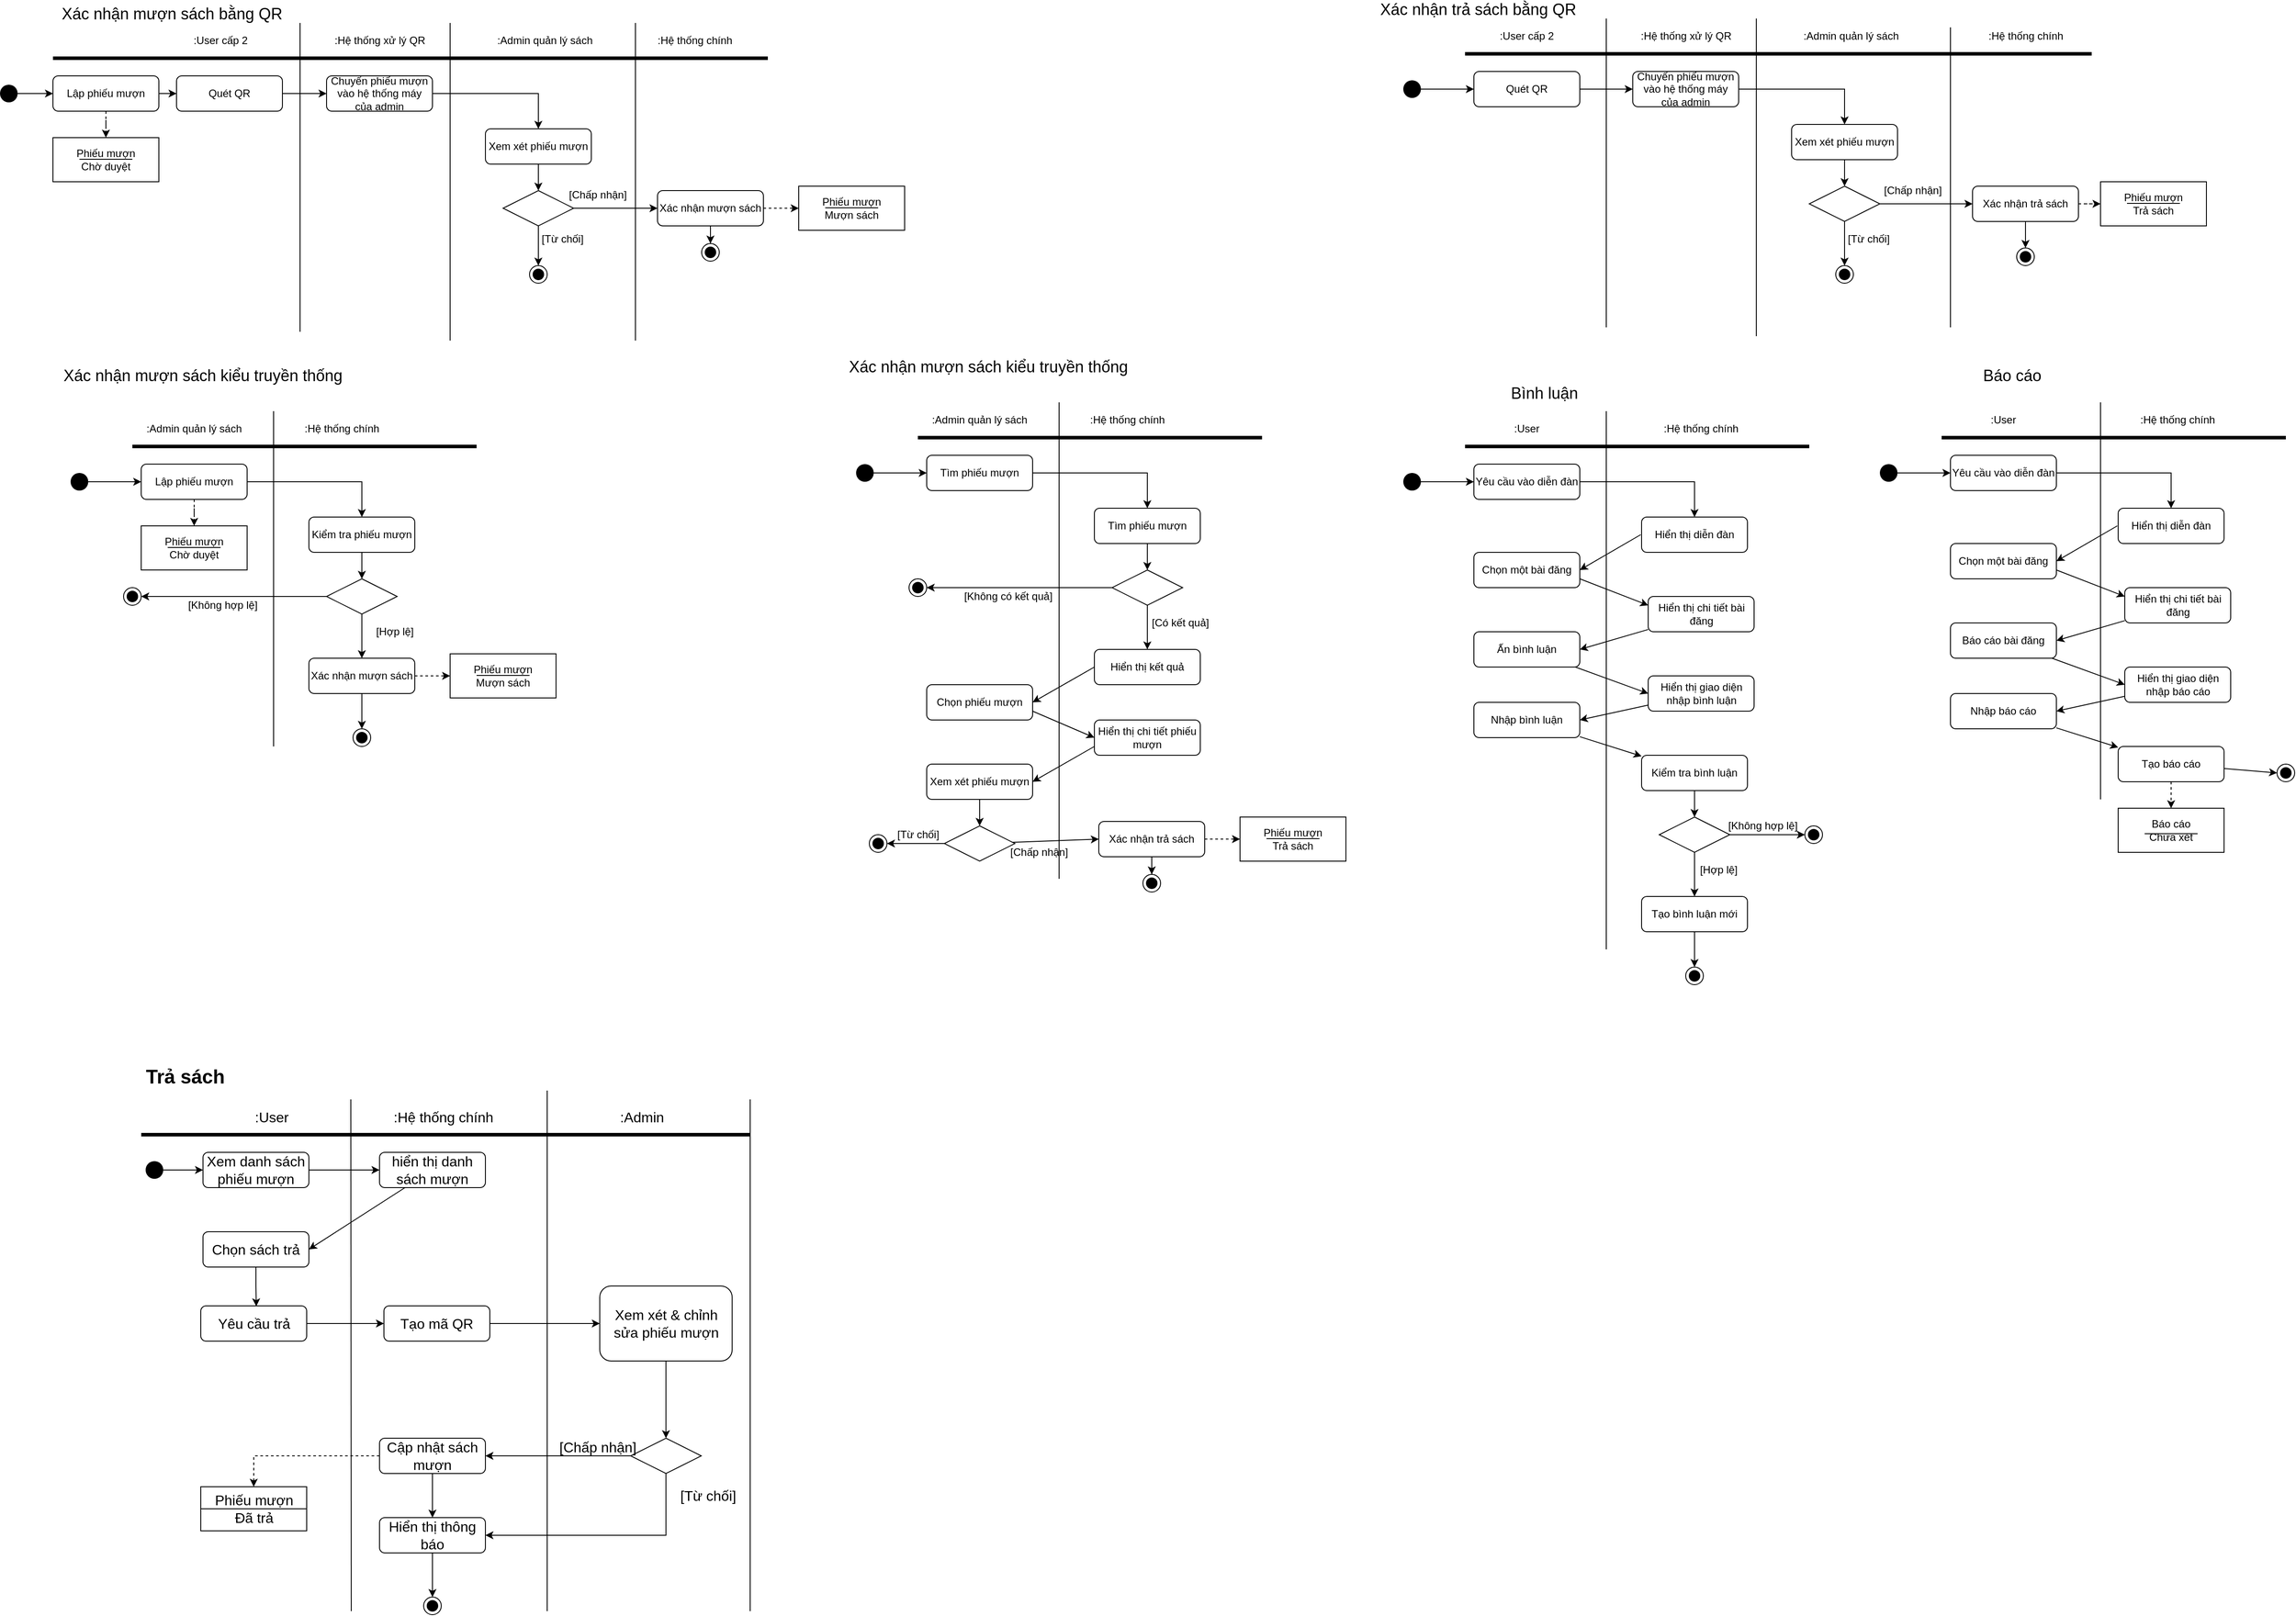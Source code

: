 <mxfile version="13.9.9" type="device"><diagram id="47_tGC387RQGBqi0ZMwB" name="Page-1"><mxGraphModel dx="1117" dy="699" grid="1" gridSize="10" guides="1" tooltips="1" connect="1" arrows="1" fold="1" page="1" pageScale="1" pageWidth="850" pageHeight="1100" math="0" shadow="0"><root><mxCell id="0"/><mxCell id="1" parent="0"/><mxCell id="SVRZQZLQDlXcbpQGpQH5-9" style="edgeStyle=orthogonalEdgeStyle;rounded=0;orthogonalLoop=1;jettySize=auto;html=1;strokeWidth=1;" parent="1" source="SVRZQZLQDlXcbpQGpQH5-132" target="SVRZQZLQDlXcbpQGpQH5-8" edge="1"><mxGeometry relative="1" as="geometry"/></mxCell><mxCell id="SVRZQZLQDlXcbpQGpQH5-32" style="edgeStyle=orthogonalEdgeStyle;rounded=0;orthogonalLoop=1;jettySize=auto;html=1;entryX=0.5;entryY=0;entryDx=0;entryDy=0;strokeWidth=1;dashed=1;" parent="1" source="SVRZQZLQDlXcbpQGpQH5-1" target="SVRZQZLQDlXcbpQGpQH5-30" edge="1"><mxGeometry relative="1" as="geometry"/></mxCell><mxCell id="SVRZQZLQDlXcbpQGpQH5-1" value="Lập phiếu mượn" style="rounded=1;whiteSpace=wrap;html=1;" parent="1" vertex="1"><mxGeometry x="90" y="100" width="120" height="40" as="geometry"/></mxCell><mxCell id="SVRZQZLQDlXcbpQGpQH5-3" value="" style="endArrow=none;html=1;" parent="1" edge="1"><mxGeometry width="50" height="50" relative="1" as="geometry"><mxPoint x="370" y="390" as="sourcePoint"/><mxPoint x="370" y="40" as="targetPoint"/></mxGeometry></mxCell><mxCell id="SVRZQZLQDlXcbpQGpQH5-4" value="" style="endArrow=none;html=1;strokeWidth=4;" parent="1" edge="1"><mxGeometry width="50" height="50" relative="1" as="geometry"><mxPoint x="90" y="80" as="sourcePoint"/><mxPoint x="900" y="80" as="targetPoint"/></mxGeometry></mxCell><mxCell id="SVRZQZLQDlXcbpQGpQH5-5" value=":User cấp 2" style="text;html=1;strokeColor=none;fillColor=none;align=center;verticalAlign=middle;whiteSpace=wrap;rounded=0;" parent="1" vertex="1"><mxGeometry x="240" y="50" width="80" height="20" as="geometry"/></mxCell><mxCell id="SVRZQZLQDlXcbpQGpQH5-7" style="edgeStyle=orthogonalEdgeStyle;rounded=0;orthogonalLoop=1;jettySize=auto;html=1;strokeWidth=1;" parent="1" source="SVRZQZLQDlXcbpQGpQH5-6" edge="1"><mxGeometry relative="1" as="geometry"><mxPoint x="90" y="120" as="targetPoint"/></mxGeometry></mxCell><mxCell id="SVRZQZLQDlXcbpQGpQH5-6" value="" style="ellipse;fillColor=#000000;strokeColor=none;" parent="1" vertex="1"><mxGeometry x="30" y="110" width="20" height="20" as="geometry"/></mxCell><mxCell id="SVRZQZLQDlXcbpQGpQH5-15" style="edgeStyle=orthogonalEdgeStyle;rounded=0;orthogonalLoop=1;jettySize=auto;html=1;entryX=0.5;entryY=0;entryDx=0;entryDy=0;strokeWidth=1;" parent="1" source="SVRZQZLQDlXcbpQGpQH5-8" target="SVRZQZLQDlXcbpQGpQH5-12" edge="1"><mxGeometry relative="1" as="geometry"/></mxCell><mxCell id="SVRZQZLQDlXcbpQGpQH5-8" value="Chuyển phiếu mượn vào hệ thống máy của admin" style="rounded=1;whiteSpace=wrap;html=1;" parent="1" vertex="1"><mxGeometry x="400" y="100" width="120" height="40" as="geometry"/></mxCell><mxCell id="SVRZQZLQDlXcbpQGpQH5-10" value="" style="endArrow=none;html=1;strokeWidth=1;" parent="1" edge="1"><mxGeometry width="50" height="50" relative="1" as="geometry"><mxPoint x="540" y="400" as="sourcePoint"/><mxPoint x="540" y="40" as="targetPoint"/></mxGeometry></mxCell><mxCell id="SVRZQZLQDlXcbpQGpQH5-11" value=":Hệ thống xử lý QR" style="text;html=1;strokeColor=none;fillColor=none;align=center;verticalAlign=middle;whiteSpace=wrap;rounded=0;" parent="1" vertex="1"><mxGeometry x="392.5" y="50" width="135" height="20" as="geometry"/></mxCell><mxCell id="SVRZQZLQDlXcbpQGpQH5-18" style="edgeStyle=orthogonalEdgeStyle;rounded=0;orthogonalLoop=1;jettySize=auto;html=1;strokeWidth=1;" parent="1" source="SVRZQZLQDlXcbpQGpQH5-12" target="SVRZQZLQDlXcbpQGpQH5-16" edge="1"><mxGeometry relative="1" as="geometry"/></mxCell><mxCell id="SVRZQZLQDlXcbpQGpQH5-12" value="Xem xét phiếu mượn" style="rounded=1;whiteSpace=wrap;html=1;" parent="1" vertex="1"><mxGeometry x="580" y="160" width="120" height="40" as="geometry"/></mxCell><mxCell id="SVRZQZLQDlXcbpQGpQH5-13" value=":Admin quản lý sách" style="text;html=1;strokeColor=none;fillColor=none;align=center;verticalAlign=middle;whiteSpace=wrap;rounded=0;" parent="1" vertex="1"><mxGeometry x="580" y="50" width="135" height="20" as="geometry"/></mxCell><mxCell id="SVRZQZLQDlXcbpQGpQH5-14" style="edgeStyle=orthogonalEdgeStyle;rounded=0;orthogonalLoop=1;jettySize=auto;html=1;exitX=0.5;exitY=1;exitDx=0;exitDy=0;strokeWidth=1;" parent="1" source="SVRZQZLQDlXcbpQGpQH5-8" target="SVRZQZLQDlXcbpQGpQH5-8" edge="1"><mxGeometry relative="1" as="geometry"/></mxCell><mxCell id="SVRZQZLQDlXcbpQGpQH5-19" style="edgeStyle=orthogonalEdgeStyle;rounded=0;orthogonalLoop=1;jettySize=auto;html=1;strokeWidth=1;" parent="1" source="SVRZQZLQDlXcbpQGpQH5-16" target="SVRZQZLQDlXcbpQGpQH5-20" edge="1"><mxGeometry relative="1" as="geometry"><mxPoint x="320" y="250" as="targetPoint"/></mxGeometry></mxCell><mxCell id="SVRZQZLQDlXcbpQGpQH5-23" style="edgeStyle=orthogonalEdgeStyle;rounded=0;orthogonalLoop=1;jettySize=auto;html=1;strokeWidth=1;" parent="1" source="SVRZQZLQDlXcbpQGpQH5-16" target="SVRZQZLQDlXcbpQGpQH5-34" edge="1"><mxGeometry relative="1" as="geometry"><mxPoint x="640" y="320" as="targetPoint"/></mxGeometry></mxCell><mxCell id="SVRZQZLQDlXcbpQGpQH5-16" value="" style="rhombus;whiteSpace=wrap;html=1;" parent="1" vertex="1"><mxGeometry x="600" y="230" width="80" height="40" as="geometry"/></mxCell><mxCell id="SVRZQZLQDlXcbpQGpQH5-20" value="" style="ellipse;html=1;shape=endState;fillColor=#000000;strokeColor=#000000;" parent="1" vertex="1"><mxGeometry x="630" y="315" width="20" height="20" as="geometry"/></mxCell><mxCell id="SVRZQZLQDlXcbpQGpQH5-22" value="[Từ chối]" style="text;html=1;strokeColor=none;fillColor=none;align=center;verticalAlign=middle;whiteSpace=wrap;rounded=0;" parent="1" vertex="1"><mxGeometry x="600" y="275" width="135" height="20" as="geometry"/></mxCell><mxCell id="SVRZQZLQDlXcbpQGpQH5-24" value="[Chấp nhận]" style="text;html=1;strokeColor=none;fillColor=none;align=center;verticalAlign=middle;whiteSpace=wrap;rounded=0;" parent="1" vertex="1"><mxGeometry x="640" y="225" width="135" height="20" as="geometry"/></mxCell><mxCell id="SVRZQZLQDlXcbpQGpQH5-27" value="Phiếu mượn&lt;br&gt;Mượn sách" style="rounded=0;whiteSpace=wrap;html=1;" parent="1" vertex="1"><mxGeometry x="935" y="225" width="120" height="50" as="geometry"/></mxCell><mxCell id="SVRZQZLQDlXcbpQGpQH5-28" value="" style="endArrow=none;html=1;strokeWidth=1;" parent="1" edge="1"><mxGeometry width="50" height="50" relative="1" as="geometry"><mxPoint x="965" y="249.5" as="sourcePoint"/><mxPoint x="1025" y="249.5" as="targetPoint"/></mxGeometry></mxCell><mxCell id="SVRZQZLQDlXcbpQGpQH5-30" value="Phiếu mượn&lt;br&gt;Chờ duyệt" style="rounded=0;whiteSpace=wrap;html=1;" parent="1" vertex="1"><mxGeometry x="90" y="170" width="120" height="50" as="geometry"/></mxCell><mxCell id="SVRZQZLQDlXcbpQGpQH5-31" value="" style="endArrow=none;html=1;strokeWidth=1;" parent="1" edge="1"><mxGeometry width="50" height="50" relative="1" as="geometry"><mxPoint x="120" y="194.5" as="sourcePoint"/><mxPoint x="180" y="194.5" as="targetPoint"/></mxGeometry></mxCell><mxCell id="SVRZQZLQDlXcbpQGpQH5-35" style="edgeStyle=orthogonalEdgeStyle;rounded=0;orthogonalLoop=1;jettySize=auto;html=1;dashed=1;strokeWidth=1;" parent="1" source="SVRZQZLQDlXcbpQGpQH5-34" target="SVRZQZLQDlXcbpQGpQH5-27" edge="1"><mxGeometry relative="1" as="geometry"/></mxCell><mxCell id="SVRZQZLQDlXcbpQGpQH5-34" value="Xác nhận mượn sách" style="rounded=1;whiteSpace=wrap;html=1;" parent="1" vertex="1"><mxGeometry x="775" y="230" width="120" height="40" as="geometry"/></mxCell><mxCell id="SVRZQZLQDlXcbpQGpQH5-37" value="&lt;font style=&quot;font-size: 18px&quot;&gt;Xác nhận mượn sách bằng QR&lt;/font&gt;" style="text;html=1;strokeColor=none;fillColor=none;align=center;verticalAlign=middle;whiteSpace=wrap;rounded=0;" parent="1" vertex="1"><mxGeometry x="80" y="20" width="290" height="20" as="geometry"/></mxCell><mxCell id="SVRZQZLQDlXcbpQGpQH5-38" value="&lt;font style=&quot;font-size: 18px&quot;&gt;Xác nhận mượn sách kiểu truyền thống&lt;/font&gt;" style="text;html=1;strokeColor=none;fillColor=none;align=center;verticalAlign=middle;whiteSpace=wrap;rounded=0;" parent="1" vertex="1"><mxGeometry x="80" y="430" width="360" height="20" as="geometry"/></mxCell><mxCell id="SVRZQZLQDlXcbpQGpQH5-40" style="edgeStyle=orthogonalEdgeStyle;rounded=0;orthogonalLoop=1;jettySize=auto;html=1;entryX=0.5;entryY=0;entryDx=0;entryDy=0;strokeWidth=1;dashed=1;" parent="1" source="SVRZQZLQDlXcbpQGpQH5-41" target="SVRZQZLQDlXcbpQGpQH5-63" edge="1"><mxGeometry relative="1" as="geometry"/></mxCell><mxCell id="SVRZQZLQDlXcbpQGpQH5-41" value="Lập phiếu mượn" style="rounded=1;whiteSpace=wrap;html=1;" parent="1" vertex="1"><mxGeometry x="190" y="540" width="120" height="40" as="geometry"/></mxCell><mxCell id="SVRZQZLQDlXcbpQGpQH5-42" value="" style="endArrow=none;html=1;" parent="1" edge="1"><mxGeometry width="50" height="50" relative="1" as="geometry"><mxPoint x="340" y="860" as="sourcePoint"/><mxPoint x="340" y="480" as="targetPoint"/></mxGeometry></mxCell><mxCell id="SVRZQZLQDlXcbpQGpQH5-43" value="" style="endArrow=none;html=1;strokeWidth=4;" parent="1" edge="1"><mxGeometry width="50" height="50" relative="1" as="geometry"><mxPoint x="180" y="520" as="sourcePoint"/><mxPoint x="570" y="520" as="targetPoint"/></mxGeometry></mxCell><mxCell id="SVRZQZLQDlXcbpQGpQH5-44" value=":Admin quản lý sách" style="text;html=1;strokeColor=none;fillColor=none;align=center;verticalAlign=middle;whiteSpace=wrap;rounded=0;" parent="1" vertex="1"><mxGeometry x="190" y="490" width="120" height="20" as="geometry"/></mxCell><mxCell id="SVRZQZLQDlXcbpQGpQH5-45" style="edgeStyle=orthogonalEdgeStyle;rounded=0;orthogonalLoop=1;jettySize=auto;html=1;entryX=0;entryY=0.5;entryDx=0;entryDy=0;strokeWidth=1;" parent="1" source="SVRZQZLQDlXcbpQGpQH5-46" edge="1"><mxGeometry relative="1" as="geometry"><mxPoint x="190" y="560" as="targetPoint"/></mxGeometry></mxCell><mxCell id="SVRZQZLQDlXcbpQGpQH5-46" value="" style="ellipse;fillColor=#000000;strokeColor=none;" parent="1" vertex="1"><mxGeometry x="110" y="550" width="20" height="20" as="geometry"/></mxCell><mxCell id="SVRZQZLQDlXcbpQGpQH5-47" style="edgeStyle=orthogonalEdgeStyle;rounded=0;orthogonalLoop=1;jettySize=auto;html=1;entryX=0.5;entryY=0;entryDx=0;entryDy=0;strokeWidth=1;exitX=1;exitY=0.5;exitDx=0;exitDy=0;" parent="1" source="SVRZQZLQDlXcbpQGpQH5-41" target="SVRZQZLQDlXcbpQGpQH5-52" edge="1"><mxGeometry relative="1" as="geometry"><mxPoint x="490" y="560" as="sourcePoint"/></mxGeometry></mxCell><mxCell id="SVRZQZLQDlXcbpQGpQH5-50" value=":Hệ thống chính" style="text;html=1;strokeColor=none;fillColor=none;align=center;verticalAlign=middle;whiteSpace=wrap;rounded=0;" parent="1" vertex="1"><mxGeometry x="350" y="490" width="135" height="20" as="geometry"/></mxCell><mxCell id="SVRZQZLQDlXcbpQGpQH5-51" style="edgeStyle=orthogonalEdgeStyle;rounded=0;orthogonalLoop=1;jettySize=auto;html=1;strokeWidth=1;" parent="1" source="SVRZQZLQDlXcbpQGpQH5-52" target="SVRZQZLQDlXcbpQGpQH5-57" edge="1"><mxGeometry relative="1" as="geometry"/></mxCell><mxCell id="SVRZQZLQDlXcbpQGpQH5-52" value="Kiểm tra phiếu mượn" style="rounded=1;whiteSpace=wrap;html=1;" parent="1" vertex="1"><mxGeometry x="380" y="600" width="120" height="40" as="geometry"/></mxCell><mxCell id="SVRZQZLQDlXcbpQGpQH5-54" style="edgeStyle=orthogonalEdgeStyle;rounded=0;orthogonalLoop=1;jettySize=auto;html=1;exitX=0.5;exitY=1;exitDx=0;exitDy=0;strokeWidth=1;" parent="1" edge="1"><mxGeometry relative="1" as="geometry"><mxPoint x="430" y="580" as="sourcePoint"/><mxPoint x="430" y="580" as="targetPoint"/></mxGeometry></mxCell><mxCell id="SVRZQZLQDlXcbpQGpQH5-55" style="edgeStyle=orthogonalEdgeStyle;rounded=0;orthogonalLoop=1;jettySize=auto;html=1;strokeWidth=1;" parent="1" source="SVRZQZLQDlXcbpQGpQH5-57" target="SVRZQZLQDlXcbpQGpQH5-58" edge="1"><mxGeometry relative="1" as="geometry"><mxPoint x="290" y="690" as="targetPoint"/></mxGeometry></mxCell><mxCell id="SVRZQZLQDlXcbpQGpQH5-56" style="edgeStyle=orthogonalEdgeStyle;rounded=0;orthogonalLoop=1;jettySize=auto;html=1;strokeWidth=1;" parent="1" source="SVRZQZLQDlXcbpQGpQH5-57" edge="1"><mxGeometry relative="1" as="geometry"><mxPoint x="440" y="760" as="targetPoint"/></mxGeometry></mxCell><mxCell id="SVRZQZLQDlXcbpQGpQH5-57" value="" style="rhombus;whiteSpace=wrap;html=1;" parent="1" vertex="1"><mxGeometry x="400" y="670" width="80" height="40" as="geometry"/></mxCell><mxCell id="SVRZQZLQDlXcbpQGpQH5-58" value="" style="ellipse;html=1;shape=endState;fillColor=#000000;strokeColor=#000000;" parent="1" vertex="1"><mxGeometry x="170" y="680" width="20" height="20" as="geometry"/></mxCell><mxCell id="SVRZQZLQDlXcbpQGpQH5-59" value="[Không hợp lệ]" style="text;html=1;strokeColor=none;fillColor=none;align=center;verticalAlign=middle;whiteSpace=wrap;rounded=0;" parent="1" vertex="1"><mxGeometry x="215" y="690" width="135" height="20" as="geometry"/></mxCell><mxCell id="SVRZQZLQDlXcbpQGpQH5-60" value="[Hợp lệ]" style="text;html=1;strokeColor=none;fillColor=none;align=center;verticalAlign=middle;whiteSpace=wrap;rounded=0;" parent="1" vertex="1"><mxGeometry x="410" y="720" width="135" height="20" as="geometry"/></mxCell><mxCell id="SVRZQZLQDlXcbpQGpQH5-61" value="Phiếu mượn&lt;br&gt;Mượn sách" style="rounded=0;whiteSpace=wrap;html=1;" parent="1" vertex="1"><mxGeometry x="540" y="755" width="120" height="50" as="geometry"/></mxCell><mxCell id="SVRZQZLQDlXcbpQGpQH5-62" value="" style="endArrow=none;html=1;strokeWidth=1;" parent="1" edge="1"><mxGeometry width="50" height="50" relative="1" as="geometry"><mxPoint x="570" y="779.5" as="sourcePoint"/><mxPoint x="630" y="779.5" as="targetPoint"/></mxGeometry></mxCell><mxCell id="SVRZQZLQDlXcbpQGpQH5-63" value="Phiếu mượn&lt;br&gt;Chờ duyệt" style="rounded=0;whiteSpace=wrap;html=1;" parent="1" vertex="1"><mxGeometry x="190" y="610" width="120" height="50" as="geometry"/></mxCell><mxCell id="SVRZQZLQDlXcbpQGpQH5-64" value="" style="endArrow=none;html=1;strokeWidth=1;" parent="1" edge="1"><mxGeometry width="50" height="50" relative="1" as="geometry"><mxPoint x="220" y="634.5" as="sourcePoint"/><mxPoint x="280" y="634.5" as="targetPoint"/></mxGeometry></mxCell><mxCell id="SVRZQZLQDlXcbpQGpQH5-65" style="edgeStyle=orthogonalEdgeStyle;rounded=0;orthogonalLoop=1;jettySize=auto;html=1;dashed=1;strokeWidth=1;" parent="1" source="SVRZQZLQDlXcbpQGpQH5-66" target="SVRZQZLQDlXcbpQGpQH5-61" edge="1"><mxGeometry relative="1" as="geometry"/></mxCell><mxCell id="SVRZQZLQDlXcbpQGpQH5-68" style="edgeStyle=orthogonalEdgeStyle;rounded=0;orthogonalLoop=1;jettySize=auto;html=1;entryX=0.5;entryY=0;entryDx=0;entryDy=0;strokeWidth=1;" parent="1" source="SVRZQZLQDlXcbpQGpQH5-66" target="SVRZQZLQDlXcbpQGpQH5-67" edge="1"><mxGeometry relative="1" as="geometry"/></mxCell><mxCell id="SVRZQZLQDlXcbpQGpQH5-66" value="Xác nhận mượn sách" style="rounded=1;whiteSpace=wrap;html=1;" parent="1" vertex="1"><mxGeometry x="380" y="760" width="120" height="40" as="geometry"/></mxCell><mxCell id="SVRZQZLQDlXcbpQGpQH5-67" value="" style="ellipse;html=1;shape=endState;fillColor=#000000;strokeColor=#000000;" parent="1" vertex="1"><mxGeometry x="430" y="840" width="20" height="20" as="geometry"/></mxCell><mxCell id="SVRZQZLQDlXcbpQGpQH5-72" style="edgeStyle=orthogonalEdgeStyle;rounded=0;orthogonalLoop=1;jettySize=auto;html=1;strokeWidth=1;" parent="1" source="SVRZQZLQDlXcbpQGpQH5-34" target="SVRZQZLQDlXcbpQGpQH5-70" edge="1"><mxGeometry relative="1" as="geometry"/></mxCell><mxCell id="SVRZQZLQDlXcbpQGpQH5-70" value="" style="ellipse;html=1;shape=endState;fillColor=#000000;strokeColor=#000000;" parent="1" vertex="1"><mxGeometry x="825" y="290" width="20" height="20" as="geometry"/></mxCell><mxCell id="SVRZQZLQDlXcbpQGpQH5-73" style="edgeStyle=orthogonalEdgeStyle;rounded=0;orthogonalLoop=1;jettySize=auto;html=1;strokeWidth=1;" parent="1" source="SVRZQZLQDlXcbpQGpQH5-75" target="SVRZQZLQDlXcbpQGpQH5-82" edge="1"><mxGeometry relative="1" as="geometry"/></mxCell><mxCell id="SVRZQZLQDlXcbpQGpQH5-75" value="Quét QR" style="rounded=1;whiteSpace=wrap;html=1;" parent="1" vertex="1"><mxGeometry x="1700" y="95" width="120" height="40" as="geometry"/></mxCell><mxCell id="SVRZQZLQDlXcbpQGpQH5-76" value="" style="endArrow=none;html=1;" parent="1" edge="1"><mxGeometry width="50" height="50" relative="1" as="geometry"><mxPoint x="1850" y="385" as="sourcePoint"/><mxPoint x="1850" y="35" as="targetPoint"/></mxGeometry></mxCell><mxCell id="SVRZQZLQDlXcbpQGpQH5-77" value="" style="endArrow=none;html=1;strokeWidth=4;" parent="1" edge="1"><mxGeometry width="50" height="50" relative="1" as="geometry"><mxPoint x="1690" y="75" as="sourcePoint"/><mxPoint x="2400" y="75" as="targetPoint"/></mxGeometry></mxCell><mxCell id="SVRZQZLQDlXcbpQGpQH5-78" value=":User cấp 2" style="text;html=1;strokeColor=none;fillColor=none;align=center;verticalAlign=middle;whiteSpace=wrap;rounded=0;" parent="1" vertex="1"><mxGeometry x="1720" y="45" width="80" height="20" as="geometry"/></mxCell><mxCell id="SVRZQZLQDlXcbpQGpQH5-79" style="edgeStyle=orthogonalEdgeStyle;rounded=0;orthogonalLoop=1;jettySize=auto;html=1;entryX=0;entryY=0.5;entryDx=0;entryDy=0;strokeWidth=1;" parent="1" source="SVRZQZLQDlXcbpQGpQH5-80" edge="1"><mxGeometry relative="1" as="geometry"><mxPoint x="1700" y="115" as="targetPoint"/></mxGeometry></mxCell><mxCell id="SVRZQZLQDlXcbpQGpQH5-80" value="" style="ellipse;fillColor=#000000;strokeColor=none;" parent="1" vertex="1"><mxGeometry x="1620" y="105" width="20" height="20" as="geometry"/></mxCell><mxCell id="SVRZQZLQDlXcbpQGpQH5-81" style="edgeStyle=orthogonalEdgeStyle;rounded=0;orthogonalLoop=1;jettySize=auto;html=1;entryX=0.5;entryY=0;entryDx=0;entryDy=0;strokeWidth=1;" parent="1" source="SVRZQZLQDlXcbpQGpQH5-82" target="SVRZQZLQDlXcbpQGpQH5-86" edge="1"><mxGeometry relative="1" as="geometry"/></mxCell><mxCell id="SVRZQZLQDlXcbpQGpQH5-82" value="Chuyển phiếu mượn vào hệ thống máy của admin" style="rounded=1;whiteSpace=wrap;html=1;" parent="1" vertex="1"><mxGeometry x="1880" y="95" width="120" height="40" as="geometry"/></mxCell><mxCell id="SVRZQZLQDlXcbpQGpQH5-83" value="" style="endArrow=none;html=1;strokeWidth=1;" parent="1" edge="1"><mxGeometry width="50" height="50" relative="1" as="geometry"><mxPoint x="2020" y="395" as="sourcePoint"/><mxPoint x="2020" y="35" as="targetPoint"/></mxGeometry></mxCell><mxCell id="SVRZQZLQDlXcbpQGpQH5-84" value=":Hệ thống xử lý QR" style="text;html=1;strokeColor=none;fillColor=none;align=center;verticalAlign=middle;whiteSpace=wrap;rounded=0;" parent="1" vertex="1"><mxGeometry x="1872.5" y="45" width="135" height="20" as="geometry"/></mxCell><mxCell id="SVRZQZLQDlXcbpQGpQH5-85" style="edgeStyle=orthogonalEdgeStyle;rounded=0;orthogonalLoop=1;jettySize=auto;html=1;strokeWidth=1;" parent="1" source="SVRZQZLQDlXcbpQGpQH5-86" target="SVRZQZLQDlXcbpQGpQH5-91" edge="1"><mxGeometry relative="1" as="geometry"/></mxCell><mxCell id="SVRZQZLQDlXcbpQGpQH5-86" value="Xem xét phiếu mượn" style="rounded=1;whiteSpace=wrap;html=1;" parent="1" vertex="1"><mxGeometry x="2060" y="155" width="120" height="40" as="geometry"/></mxCell><mxCell id="SVRZQZLQDlXcbpQGpQH5-87" value=":Admin quản lý sách" style="text;html=1;strokeColor=none;fillColor=none;align=center;verticalAlign=middle;whiteSpace=wrap;rounded=0;" parent="1" vertex="1"><mxGeometry x="2060" y="45" width="135" height="20" as="geometry"/></mxCell><mxCell id="SVRZQZLQDlXcbpQGpQH5-88" style="edgeStyle=orthogonalEdgeStyle;rounded=0;orthogonalLoop=1;jettySize=auto;html=1;exitX=0.5;exitY=1;exitDx=0;exitDy=0;strokeWidth=1;" parent="1" source="SVRZQZLQDlXcbpQGpQH5-82" target="SVRZQZLQDlXcbpQGpQH5-82" edge="1"><mxGeometry relative="1" as="geometry"/></mxCell><mxCell id="SVRZQZLQDlXcbpQGpQH5-89" style="edgeStyle=orthogonalEdgeStyle;rounded=0;orthogonalLoop=1;jettySize=auto;html=1;strokeWidth=1;" parent="1" source="SVRZQZLQDlXcbpQGpQH5-91" target="SVRZQZLQDlXcbpQGpQH5-92" edge="1"><mxGeometry relative="1" as="geometry"><mxPoint x="1800" y="245" as="targetPoint"/></mxGeometry></mxCell><mxCell id="SVRZQZLQDlXcbpQGpQH5-90" style="edgeStyle=orthogonalEdgeStyle;rounded=0;orthogonalLoop=1;jettySize=auto;html=1;strokeWidth=1;entryX=0;entryY=0.5;entryDx=0;entryDy=0;" parent="1" source="SVRZQZLQDlXcbpQGpQH5-91" target="SVRZQZLQDlXcbpQGpQH5-100" edge="1"><mxGeometry relative="1" as="geometry"><mxPoint x="2120" y="315" as="targetPoint"/></mxGeometry></mxCell><mxCell id="SVRZQZLQDlXcbpQGpQH5-91" value="" style="rhombus;whiteSpace=wrap;html=1;" parent="1" vertex="1"><mxGeometry x="2080" y="225" width="80" height="40" as="geometry"/></mxCell><mxCell id="SVRZQZLQDlXcbpQGpQH5-92" value="" style="ellipse;html=1;shape=endState;fillColor=#000000;strokeColor=#000000;" parent="1" vertex="1"><mxGeometry x="2110" y="315" width="20" height="20" as="geometry"/></mxCell><mxCell id="SVRZQZLQDlXcbpQGpQH5-93" value="[Từ chối]" style="text;html=1;strokeColor=none;fillColor=none;align=center;verticalAlign=middle;whiteSpace=wrap;rounded=0;" parent="1" vertex="1"><mxGeometry x="2080" y="275" width="135" height="20" as="geometry"/></mxCell><mxCell id="SVRZQZLQDlXcbpQGpQH5-94" value="[Chấp nhận]" style="text;html=1;strokeColor=none;fillColor=none;align=center;verticalAlign=middle;whiteSpace=wrap;rounded=0;" parent="1" vertex="1"><mxGeometry x="2130" y="220" width="135" height="20" as="geometry"/></mxCell><mxCell id="SVRZQZLQDlXcbpQGpQH5-95" value="Phiếu mượn&lt;br&gt;Trả sách" style="rounded=0;whiteSpace=wrap;html=1;" parent="1" vertex="1"><mxGeometry x="2410" y="220" width="120" height="50" as="geometry"/></mxCell><mxCell id="SVRZQZLQDlXcbpQGpQH5-96" value="" style="endArrow=none;html=1;strokeWidth=1;" parent="1" edge="1"><mxGeometry width="50" height="50" relative="1" as="geometry"><mxPoint x="2440" y="244.5" as="sourcePoint"/><mxPoint x="2500" y="244.5" as="targetPoint"/></mxGeometry></mxCell><mxCell id="SVRZQZLQDlXcbpQGpQH5-99" style="edgeStyle=orthogonalEdgeStyle;rounded=0;orthogonalLoop=1;jettySize=auto;html=1;dashed=1;strokeWidth=1;" parent="1" source="SVRZQZLQDlXcbpQGpQH5-100" target="SVRZQZLQDlXcbpQGpQH5-95" edge="1"><mxGeometry relative="1" as="geometry"/></mxCell><mxCell id="SVRZQZLQDlXcbpQGpQH5-100" value="Xác nhận trả sách" style="rounded=1;whiteSpace=wrap;html=1;" parent="1" vertex="1"><mxGeometry x="2265" y="225" width="120" height="40" as="geometry"/></mxCell><mxCell id="SVRZQZLQDlXcbpQGpQH5-101" value="&lt;font style=&quot;font-size: 18px&quot;&gt;Xác nhận trả sách bằng QR&lt;/font&gt;" style="text;html=1;strokeColor=none;fillColor=none;align=center;verticalAlign=middle;whiteSpace=wrap;rounded=0;" parent="1" vertex="1"><mxGeometry x="1560" y="15" width="290" height="20" as="geometry"/></mxCell><mxCell id="SVRZQZLQDlXcbpQGpQH5-102" value="&lt;font style=&quot;font-size: 18px&quot;&gt;Xác nhận mượn sách kiểu truyền thống&lt;/font&gt;" style="text;html=1;strokeColor=none;fillColor=none;align=center;verticalAlign=middle;whiteSpace=wrap;rounded=0;" parent="1" vertex="1"><mxGeometry x="970" y="420" width="360" height="20" as="geometry"/></mxCell><mxCell id="SVRZQZLQDlXcbpQGpQH5-104" value="Tìm phiếu mượn" style="rounded=1;whiteSpace=wrap;html=1;" parent="1" vertex="1"><mxGeometry x="1080" y="530" width="120" height="40" as="geometry"/></mxCell><mxCell id="SVRZQZLQDlXcbpQGpQH5-105" value="" style="endArrow=none;html=1;" parent="1" edge="1"><mxGeometry width="50" height="50" relative="1" as="geometry"><mxPoint x="1230" y="1010" as="sourcePoint"/><mxPoint x="1230" y="470" as="targetPoint"/></mxGeometry></mxCell><mxCell id="SVRZQZLQDlXcbpQGpQH5-106" value="" style="endArrow=none;html=1;strokeWidth=4;" parent="1" edge="1"><mxGeometry width="50" height="50" relative="1" as="geometry"><mxPoint x="1070" y="510" as="sourcePoint"/><mxPoint x="1460" y="510" as="targetPoint"/></mxGeometry></mxCell><mxCell id="SVRZQZLQDlXcbpQGpQH5-107" value=":Admin quản lý sách" style="text;html=1;strokeColor=none;fillColor=none;align=center;verticalAlign=middle;whiteSpace=wrap;rounded=0;" parent="1" vertex="1"><mxGeometry x="1080" y="480" width="120" height="20" as="geometry"/></mxCell><mxCell id="SVRZQZLQDlXcbpQGpQH5-108" style="edgeStyle=orthogonalEdgeStyle;rounded=0;orthogonalLoop=1;jettySize=auto;html=1;entryX=0;entryY=0.5;entryDx=0;entryDy=0;strokeWidth=1;" parent="1" source="SVRZQZLQDlXcbpQGpQH5-109" edge="1"><mxGeometry relative="1" as="geometry"><mxPoint x="1080" y="550" as="targetPoint"/></mxGeometry></mxCell><mxCell id="SVRZQZLQDlXcbpQGpQH5-109" value="" style="ellipse;fillColor=#000000;strokeColor=none;" parent="1" vertex="1"><mxGeometry x="1000" y="540" width="20" height="20" as="geometry"/></mxCell><mxCell id="SVRZQZLQDlXcbpQGpQH5-110" style="edgeStyle=orthogonalEdgeStyle;rounded=0;orthogonalLoop=1;jettySize=auto;html=1;entryX=0.5;entryY=0;entryDx=0;entryDy=0;strokeWidth=1;exitX=1;exitY=0.5;exitDx=0;exitDy=0;" parent="1" source="SVRZQZLQDlXcbpQGpQH5-104" target="SVRZQZLQDlXcbpQGpQH5-113" edge="1"><mxGeometry relative="1" as="geometry"><mxPoint x="1380" y="550" as="sourcePoint"/></mxGeometry></mxCell><mxCell id="SVRZQZLQDlXcbpQGpQH5-111" value=":Hệ thống chính" style="text;html=1;strokeColor=none;fillColor=none;align=center;verticalAlign=middle;whiteSpace=wrap;rounded=0;" parent="1" vertex="1"><mxGeometry x="1240" y="480" width="135" height="20" as="geometry"/></mxCell><mxCell id="SVRZQZLQDlXcbpQGpQH5-112" style="edgeStyle=orthogonalEdgeStyle;rounded=0;orthogonalLoop=1;jettySize=auto;html=1;strokeWidth=1;" parent="1" source="SVRZQZLQDlXcbpQGpQH5-113" target="SVRZQZLQDlXcbpQGpQH5-117" edge="1"><mxGeometry relative="1" as="geometry"/></mxCell><mxCell id="SVRZQZLQDlXcbpQGpQH5-113" value="Tìm phiếu mượn" style="rounded=1;whiteSpace=wrap;html=1;" parent="1" vertex="1"><mxGeometry x="1270" y="590" width="120" height="40" as="geometry"/></mxCell><mxCell id="SVRZQZLQDlXcbpQGpQH5-114" style="edgeStyle=orthogonalEdgeStyle;rounded=0;orthogonalLoop=1;jettySize=auto;html=1;exitX=0.5;exitY=1;exitDx=0;exitDy=0;strokeWidth=1;" parent="1" edge="1"><mxGeometry relative="1" as="geometry"><mxPoint x="1320" y="570" as="sourcePoint"/><mxPoint x="1320" y="570" as="targetPoint"/></mxGeometry></mxCell><mxCell id="SVRZQZLQDlXcbpQGpQH5-115" style="edgeStyle=orthogonalEdgeStyle;rounded=0;orthogonalLoop=1;jettySize=auto;html=1;strokeWidth=1;" parent="1" source="SVRZQZLQDlXcbpQGpQH5-117" target="SVRZQZLQDlXcbpQGpQH5-118" edge="1"><mxGeometry relative="1" as="geometry"><mxPoint x="1180" y="680" as="targetPoint"/></mxGeometry></mxCell><mxCell id="SVRZQZLQDlXcbpQGpQH5-116" style="edgeStyle=orthogonalEdgeStyle;rounded=0;orthogonalLoop=1;jettySize=auto;html=1;strokeWidth=1;" parent="1" source="SVRZQZLQDlXcbpQGpQH5-117" edge="1"><mxGeometry relative="1" as="geometry"><mxPoint x="1330" y="750" as="targetPoint"/></mxGeometry></mxCell><mxCell id="SVRZQZLQDlXcbpQGpQH5-117" value="" style="rhombus;whiteSpace=wrap;html=1;" parent="1" vertex="1"><mxGeometry x="1290" y="660" width="80" height="40" as="geometry"/></mxCell><mxCell id="SVRZQZLQDlXcbpQGpQH5-118" value="" style="ellipse;html=1;shape=endState;fillColor=#000000;strokeColor=#000000;" parent="1" vertex="1"><mxGeometry x="1060" y="670" width="20" height="20" as="geometry"/></mxCell><mxCell id="SVRZQZLQDlXcbpQGpQH5-119" value="[Không có kết quả]" style="text;html=1;strokeColor=none;fillColor=none;align=center;verticalAlign=middle;whiteSpace=wrap;rounded=0;" parent="1" vertex="1"><mxGeometry x="1105" y="680" width="135" height="20" as="geometry"/></mxCell><mxCell id="SVRZQZLQDlXcbpQGpQH5-120" value="[Có kết quả]" style="text;html=1;strokeColor=none;fillColor=none;align=center;verticalAlign=middle;whiteSpace=wrap;rounded=0;" parent="1" vertex="1"><mxGeometry x="1300" y="710" width="135" height="20" as="geometry"/></mxCell><mxCell id="SVRZQZLQDlXcbpQGpQH5-136" style="rounded=0;orthogonalLoop=1;jettySize=auto;html=1;entryX=1;entryY=0.5;entryDx=0;entryDy=0;strokeWidth=1;exitX=0;exitY=0.5;exitDx=0;exitDy=0;" parent="1" source="SVRZQZLQDlXcbpQGpQH5-127" target="SVRZQZLQDlXcbpQGpQH5-135" edge="1"><mxGeometry relative="1" as="geometry"/></mxCell><mxCell id="SVRZQZLQDlXcbpQGpQH5-127" value="Hiển thị kết quả" style="rounded=1;whiteSpace=wrap;html=1;" parent="1" vertex="1"><mxGeometry x="1270" y="750" width="120" height="40" as="geometry"/></mxCell><mxCell id="SVRZQZLQDlXcbpQGpQH5-129" style="edgeStyle=orthogonalEdgeStyle;rounded=0;orthogonalLoop=1;jettySize=auto;html=1;strokeWidth=1;" parent="1" source="SVRZQZLQDlXcbpQGpQH5-100" target="SVRZQZLQDlXcbpQGpQH5-130" edge="1"><mxGeometry relative="1" as="geometry"/></mxCell><mxCell id="SVRZQZLQDlXcbpQGpQH5-130" value="" style="ellipse;html=1;shape=endState;fillColor=#000000;strokeColor=#000000;" parent="1" vertex="1"><mxGeometry x="2315" y="295" width="20" height="20" as="geometry"/></mxCell><mxCell id="SVRZQZLQDlXcbpQGpQH5-132" value="Quét QR" style="rounded=1;whiteSpace=wrap;html=1;" parent="1" vertex="1"><mxGeometry x="230" y="100" width="120" height="40" as="geometry"/></mxCell><mxCell id="SVRZQZLQDlXcbpQGpQH5-133" style="edgeStyle=orthogonalEdgeStyle;rounded=0;orthogonalLoop=1;jettySize=auto;html=1;strokeWidth=1;" parent="1" source="SVRZQZLQDlXcbpQGpQH5-1" target="SVRZQZLQDlXcbpQGpQH5-132" edge="1"><mxGeometry relative="1" as="geometry"><mxPoint x="240" y="120" as="sourcePoint"/><mxPoint x="380" y="120" as="targetPoint"/></mxGeometry></mxCell><mxCell id="SVRZQZLQDlXcbpQGpQH5-139" style="edgeStyle=none;rounded=0;orthogonalLoop=1;jettySize=auto;html=1;entryX=0;entryY=0.5;entryDx=0;entryDy=0;strokeWidth=1;exitX=1;exitY=0.75;exitDx=0;exitDy=0;" parent="1" source="SVRZQZLQDlXcbpQGpQH5-135" target="SVRZQZLQDlXcbpQGpQH5-138" edge="1"><mxGeometry relative="1" as="geometry"/></mxCell><mxCell id="SVRZQZLQDlXcbpQGpQH5-135" value="Chọn phiếu mượn" style="rounded=1;whiteSpace=wrap;html=1;" parent="1" vertex="1"><mxGeometry x="1080" y="790" width="120" height="40" as="geometry"/></mxCell><mxCell id="SVRZQZLQDlXcbpQGpQH5-168" style="edgeStyle=none;rounded=0;orthogonalLoop=1;jettySize=auto;html=1;entryX=1;entryY=0.5;entryDx=0;entryDy=0;strokeWidth=1;exitX=0;exitY=0.75;exitDx=0;exitDy=0;" parent="1" source="SVRZQZLQDlXcbpQGpQH5-138" target="SVRZQZLQDlXcbpQGpQH5-155" edge="1"><mxGeometry relative="1" as="geometry"/></mxCell><mxCell id="SVRZQZLQDlXcbpQGpQH5-138" value="Hiển thị chi tiết phiếu mượn" style="rounded=1;whiteSpace=wrap;html=1;" parent="1" vertex="1"><mxGeometry x="1270" y="830" width="120" height="40" as="geometry"/></mxCell><mxCell id="SVRZQZLQDlXcbpQGpQH5-154" style="edgeStyle=orthogonalEdgeStyle;rounded=0;orthogonalLoop=1;jettySize=auto;html=1;strokeWidth=1;" parent="1" source="SVRZQZLQDlXcbpQGpQH5-155" target="SVRZQZLQDlXcbpQGpQH5-158" edge="1"><mxGeometry relative="1" as="geometry"/></mxCell><mxCell id="SVRZQZLQDlXcbpQGpQH5-155" value="Xem xét phiếu mượn" style="rounded=1;whiteSpace=wrap;html=1;" parent="1" vertex="1"><mxGeometry x="1080" y="880" width="120" height="40" as="geometry"/></mxCell><mxCell id="SVRZQZLQDlXcbpQGpQH5-156" style="edgeStyle=orthogonalEdgeStyle;rounded=0;orthogonalLoop=1;jettySize=auto;html=1;strokeWidth=1;" parent="1" source="SVRZQZLQDlXcbpQGpQH5-158" target="SVRZQZLQDlXcbpQGpQH5-159" edge="1"><mxGeometry relative="1" as="geometry"><mxPoint x="820" y="970" as="targetPoint"/></mxGeometry></mxCell><mxCell id="SVRZQZLQDlXcbpQGpQH5-176" style="edgeStyle=none;rounded=0;orthogonalLoop=1;jettySize=auto;html=1;entryX=0;entryY=0.5;entryDx=0;entryDy=0;strokeWidth=1;" parent="1" source="SVRZQZLQDlXcbpQGpQH5-158" target="SVRZQZLQDlXcbpQGpQH5-165" edge="1"><mxGeometry relative="1" as="geometry"/></mxCell><mxCell id="SVRZQZLQDlXcbpQGpQH5-158" value="" style="rhombus;whiteSpace=wrap;html=1;" parent="1" vertex="1"><mxGeometry x="1100" y="950" width="80" height="40" as="geometry"/></mxCell><mxCell id="SVRZQZLQDlXcbpQGpQH5-159" value="" style="ellipse;html=1;shape=endState;fillColor=#000000;strokeColor=#000000;" parent="1" vertex="1"><mxGeometry x="1015" y="960" width="20" height="20" as="geometry"/></mxCell><mxCell id="SVRZQZLQDlXcbpQGpQH5-160" value="[Từ chối]" style="text;html=1;strokeColor=none;fillColor=none;align=center;verticalAlign=middle;whiteSpace=wrap;rounded=0;" parent="1" vertex="1"><mxGeometry x="1002.5" y="950" width="135" height="20" as="geometry"/></mxCell><mxCell id="SVRZQZLQDlXcbpQGpQH5-161" value="[Chấp nhận]" style="text;html=1;strokeColor=none;fillColor=none;align=center;verticalAlign=middle;whiteSpace=wrap;rounded=0;" parent="1" vertex="1"><mxGeometry x="1140" y="970" width="135" height="20" as="geometry"/></mxCell><mxCell id="SVRZQZLQDlXcbpQGpQH5-162" value="Phiếu mượn&lt;br&gt;Trả sách" style="rounded=0;whiteSpace=wrap;html=1;" parent="1" vertex="1"><mxGeometry x="1435" y="940" width="120" height="50" as="geometry"/></mxCell><mxCell id="SVRZQZLQDlXcbpQGpQH5-163" value="" style="endArrow=none;html=1;strokeWidth=1;" parent="1" edge="1"><mxGeometry width="50" height="50" relative="1" as="geometry"><mxPoint x="1465" y="964.5" as="sourcePoint"/><mxPoint x="1525" y="964.5" as="targetPoint"/></mxGeometry></mxCell><mxCell id="SVRZQZLQDlXcbpQGpQH5-164" style="edgeStyle=orthogonalEdgeStyle;rounded=0;orthogonalLoop=1;jettySize=auto;html=1;dashed=1;strokeWidth=1;" parent="1" source="SVRZQZLQDlXcbpQGpQH5-165" target="SVRZQZLQDlXcbpQGpQH5-162" edge="1"><mxGeometry relative="1" as="geometry"/></mxCell><mxCell id="SVRZQZLQDlXcbpQGpQH5-165" value="Xác nhận trả sách" style="rounded=1;whiteSpace=wrap;html=1;" parent="1" vertex="1"><mxGeometry x="1275" y="945" width="120" height="40" as="geometry"/></mxCell><mxCell id="SVRZQZLQDlXcbpQGpQH5-166" style="edgeStyle=orthogonalEdgeStyle;rounded=0;orthogonalLoop=1;jettySize=auto;html=1;strokeWidth=1;" parent="1" source="SVRZQZLQDlXcbpQGpQH5-165" target="SVRZQZLQDlXcbpQGpQH5-167" edge="1"><mxGeometry relative="1" as="geometry"/></mxCell><mxCell id="SVRZQZLQDlXcbpQGpQH5-167" value="" style="ellipse;html=1;shape=endState;fillColor=#000000;strokeColor=#000000;" parent="1" vertex="1"><mxGeometry x="1325" y="1005" width="20" height="20" as="geometry"/></mxCell><mxCell id="SVRZQZLQDlXcbpQGpQH5-171" value="" style="endArrow=none;html=1;strokeWidth=1;" parent="1" edge="1"><mxGeometry width="50" height="50" relative="1" as="geometry"><mxPoint x="2240" y="385" as="sourcePoint"/><mxPoint x="2240" y="45" as="targetPoint"/></mxGeometry></mxCell><mxCell id="SVRZQZLQDlXcbpQGpQH5-172" value=":Hệ thống chính" style="text;html=1;strokeColor=none;fillColor=none;align=center;verticalAlign=middle;whiteSpace=wrap;rounded=0;" parent="1" vertex="1"><mxGeometry x="2257.5" y="45" width="135" height="20" as="geometry"/></mxCell><mxCell id="SVRZQZLQDlXcbpQGpQH5-174" value="" style="endArrow=none;html=1;strokeWidth=1;" parent="1" edge="1"><mxGeometry width="50" height="50" relative="1" as="geometry"><mxPoint x="750" y="400" as="sourcePoint"/><mxPoint x="750" y="40" as="targetPoint"/></mxGeometry></mxCell><mxCell id="SVRZQZLQDlXcbpQGpQH5-175" value=":Hệ thống chính" style="text;html=1;strokeColor=none;fillColor=none;align=center;verticalAlign=middle;whiteSpace=wrap;rounded=0;" parent="1" vertex="1"><mxGeometry x="750" y="50" width="135" height="20" as="geometry"/></mxCell><mxCell id="SVRZQZLQDlXcbpQGpQH5-178" value="Yêu cầu vào diễn đàn" style="rounded=1;whiteSpace=wrap;html=1;" parent="1" vertex="1"><mxGeometry x="1700" y="540" width="120" height="40" as="geometry"/></mxCell><mxCell id="SVRZQZLQDlXcbpQGpQH5-179" value="" style="endArrow=none;html=1;" parent="1" edge="1"><mxGeometry width="50" height="50" relative="1" as="geometry"><mxPoint x="1850" y="1090" as="sourcePoint"/><mxPoint x="1850" y="480" as="targetPoint"/></mxGeometry></mxCell><mxCell id="SVRZQZLQDlXcbpQGpQH5-180" value="" style="endArrow=none;html=1;strokeWidth=4;" parent="1" edge="1"><mxGeometry width="50" height="50" relative="1" as="geometry"><mxPoint x="1690" y="520" as="sourcePoint"/><mxPoint x="2080" y="520" as="targetPoint"/></mxGeometry></mxCell><mxCell id="SVRZQZLQDlXcbpQGpQH5-181" value=":User" style="text;html=1;strokeColor=none;fillColor=none;align=center;verticalAlign=middle;whiteSpace=wrap;rounded=0;" parent="1" vertex="1"><mxGeometry x="1700" y="490" width="120" height="20" as="geometry"/></mxCell><mxCell id="SVRZQZLQDlXcbpQGpQH5-182" style="edgeStyle=orthogonalEdgeStyle;rounded=0;orthogonalLoop=1;jettySize=auto;html=1;entryX=0;entryY=0.5;entryDx=0;entryDy=0;strokeWidth=1;" parent="1" source="SVRZQZLQDlXcbpQGpQH5-183" edge="1"><mxGeometry relative="1" as="geometry"><mxPoint x="1700" y="560" as="targetPoint"/></mxGeometry></mxCell><mxCell id="SVRZQZLQDlXcbpQGpQH5-183" value="" style="ellipse;fillColor=#000000;strokeColor=none;" parent="1" vertex="1"><mxGeometry x="1620" y="550" width="20" height="20" as="geometry"/></mxCell><mxCell id="SVRZQZLQDlXcbpQGpQH5-184" style="edgeStyle=orthogonalEdgeStyle;rounded=0;orthogonalLoop=1;jettySize=auto;html=1;entryX=0.5;entryY=0;entryDx=0;entryDy=0;strokeWidth=1;exitX=1;exitY=0.5;exitDx=0;exitDy=0;" parent="1" source="SVRZQZLQDlXcbpQGpQH5-178" target="SVRZQZLQDlXcbpQGpQH5-187" edge="1"><mxGeometry relative="1" as="geometry"><mxPoint x="2000" y="560" as="sourcePoint"/></mxGeometry></mxCell><mxCell id="SVRZQZLQDlXcbpQGpQH5-185" value=":Hệ thống chính" style="text;html=1;strokeColor=none;fillColor=none;align=center;verticalAlign=middle;whiteSpace=wrap;rounded=0;" parent="1" vertex="1"><mxGeometry x="1890" y="490" width="135" height="20" as="geometry"/></mxCell><mxCell id="SVRZQZLQDlXcbpQGpQH5-187" value="Hiển thị diễn đàn" style="rounded=1;whiteSpace=wrap;html=1;" parent="1" vertex="1"><mxGeometry x="1890" y="600" width="120" height="40" as="geometry"/></mxCell><mxCell id="SVRZQZLQDlXcbpQGpQH5-188" style="edgeStyle=orthogonalEdgeStyle;rounded=0;orthogonalLoop=1;jettySize=auto;html=1;exitX=0.5;exitY=1;exitDx=0;exitDy=0;strokeWidth=1;" parent="1" edge="1"><mxGeometry relative="1" as="geometry"><mxPoint x="1940" y="580" as="sourcePoint"/><mxPoint x="1940" y="580" as="targetPoint"/></mxGeometry></mxCell><mxCell id="SVRZQZLQDlXcbpQGpQH5-190" style="rounded=0;orthogonalLoop=1;jettySize=auto;html=1;strokeWidth=1;entryX=1;entryY=0.5;entryDx=0;entryDy=0;" parent="1" target="SVRZQZLQDlXcbpQGpQH5-201" edge="1"><mxGeometry relative="1" as="geometry"><mxPoint x="1889" y="670" as="targetPoint"/><mxPoint x="1889" y="620" as="sourcePoint"/></mxGeometry></mxCell><mxCell id="SVRZQZLQDlXcbpQGpQH5-207" style="edgeStyle=none;rounded=0;orthogonalLoop=1;jettySize=auto;html=1;strokeWidth=1;entryX=0;entryY=0.25;entryDx=0;entryDy=0;exitX=1;exitY=0.75;exitDx=0;exitDy=0;" parent="1" source="SVRZQZLQDlXcbpQGpQH5-201" target="SVRZQZLQDlXcbpQGpQH5-206" edge="1"><mxGeometry relative="1" as="geometry"/></mxCell><mxCell id="SVRZQZLQDlXcbpQGpQH5-201" value="Chọn một bài đăng" style="rounded=1;whiteSpace=wrap;html=1;" parent="1" vertex="1"><mxGeometry x="1700" y="640" width="120" height="40" as="geometry"/></mxCell><mxCell id="SVRZQZLQDlXcbpQGpQH5-209" style="edgeStyle=none;rounded=0;orthogonalLoop=1;jettySize=auto;html=1;entryX=1;entryY=0.5;entryDx=0;entryDy=0;strokeWidth=1;" parent="1" source="SVRZQZLQDlXcbpQGpQH5-206" target="SVRZQZLQDlXcbpQGpQH5-208" edge="1"><mxGeometry relative="1" as="geometry"/></mxCell><mxCell id="SVRZQZLQDlXcbpQGpQH5-206" value="Hiển thị chi tiết bài đăng" style="rounded=1;whiteSpace=wrap;html=1;" parent="1" vertex="1"><mxGeometry x="1897.5" y="690" width="120" height="40" as="geometry"/></mxCell><mxCell id="SVRZQZLQDlXcbpQGpQH5-212" style="edgeStyle=none;rounded=0;orthogonalLoop=1;jettySize=auto;html=1;entryX=0;entryY=0.5;entryDx=0;entryDy=0;strokeWidth=1;" parent="1" source="SVRZQZLQDlXcbpQGpQH5-208" target="SVRZQZLQDlXcbpQGpQH5-210" edge="1"><mxGeometry relative="1" as="geometry"/></mxCell><mxCell id="SVRZQZLQDlXcbpQGpQH5-208" value="Ấn bình luận" style="rounded=1;whiteSpace=wrap;html=1;" parent="1" vertex="1"><mxGeometry x="1700" y="730" width="120" height="40" as="geometry"/></mxCell><mxCell id="SVRZQZLQDlXcbpQGpQH5-227" style="edgeStyle=none;rounded=0;orthogonalLoop=1;jettySize=auto;html=1;entryX=1;entryY=0.5;entryDx=0;entryDy=0;strokeWidth=1;" parent="1" source="SVRZQZLQDlXcbpQGpQH5-210" target="SVRZQZLQDlXcbpQGpQH5-213" edge="1"><mxGeometry relative="1" as="geometry"/></mxCell><mxCell id="SVRZQZLQDlXcbpQGpQH5-210" value="Hiển thị giao diện nhập bình luận" style="rounded=1;whiteSpace=wrap;html=1;" parent="1" vertex="1"><mxGeometry x="1897.5" y="780" width="120" height="40" as="geometry"/></mxCell><mxCell id="SVRZQZLQDlXcbpQGpQH5-226" style="edgeStyle=none;rounded=0;orthogonalLoop=1;jettySize=auto;html=1;strokeWidth=1;" parent="1" source="SVRZQZLQDlXcbpQGpQH5-213" target="SVRZQZLQDlXcbpQGpQH5-215" edge="1"><mxGeometry relative="1" as="geometry"/></mxCell><mxCell id="SVRZQZLQDlXcbpQGpQH5-213" value="Nhập bình luận" style="rounded=1;whiteSpace=wrap;html=1;" parent="1" vertex="1"><mxGeometry x="1700" y="810" width="120" height="40" as="geometry"/></mxCell><mxCell id="SVRZQZLQDlXcbpQGpQH5-214" style="edgeStyle=orthogonalEdgeStyle;rounded=0;orthogonalLoop=1;jettySize=auto;html=1;strokeWidth=1;" parent="1" source="SVRZQZLQDlXcbpQGpQH5-215" target="SVRZQZLQDlXcbpQGpQH5-218" edge="1"><mxGeometry relative="1" as="geometry"/></mxCell><mxCell id="SVRZQZLQDlXcbpQGpQH5-215" value="Kiểm tra bình luận" style="rounded=1;whiteSpace=wrap;html=1;" parent="1" vertex="1"><mxGeometry x="1890" y="870" width="120" height="40" as="geometry"/></mxCell><mxCell id="SVRZQZLQDlXcbpQGpQH5-216" style="edgeStyle=orthogonalEdgeStyle;rounded=0;orthogonalLoop=1;jettySize=auto;html=1;exitX=0.5;exitY=1;exitDx=0;exitDy=0;strokeWidth=1;" parent="1" edge="1"><mxGeometry relative="1" as="geometry"><mxPoint x="1940" y="850" as="sourcePoint"/><mxPoint x="1940" y="850" as="targetPoint"/></mxGeometry></mxCell><mxCell id="SVRZQZLQDlXcbpQGpQH5-217" style="edgeStyle=orthogonalEdgeStyle;rounded=0;orthogonalLoop=1;jettySize=auto;html=1;strokeWidth=1;" parent="1" source="SVRZQZLQDlXcbpQGpQH5-218" edge="1"><mxGeometry relative="1" as="geometry"><mxPoint x="1950" y="1030" as="targetPoint"/></mxGeometry></mxCell><mxCell id="SVRZQZLQDlXcbpQGpQH5-228" style="edgeStyle=none;rounded=0;orthogonalLoop=1;jettySize=auto;html=1;strokeWidth=1;entryX=0;entryY=0.5;entryDx=0;entryDy=0;" parent="1" source="SVRZQZLQDlXcbpQGpQH5-218" target="SVRZQZLQDlXcbpQGpQH5-229" edge="1"><mxGeometry relative="1" as="geometry"><mxPoint x="2040" y="960" as="targetPoint"/></mxGeometry></mxCell><mxCell id="SVRZQZLQDlXcbpQGpQH5-218" value="" style="rhombus;whiteSpace=wrap;html=1;" parent="1" vertex="1"><mxGeometry x="1910" y="940" width="80" height="40" as="geometry"/></mxCell><mxCell id="SVRZQZLQDlXcbpQGpQH5-219" value="[Hợp lệ]" style="text;html=1;strokeColor=none;fillColor=none;align=center;verticalAlign=middle;whiteSpace=wrap;rounded=0;" parent="1" vertex="1"><mxGeometry x="1910" y="990" width="135" height="20" as="geometry"/></mxCell><mxCell id="SVRZQZLQDlXcbpQGpQH5-223" style="edgeStyle=orthogonalEdgeStyle;rounded=0;orthogonalLoop=1;jettySize=auto;html=1;entryX=0.5;entryY=0;entryDx=0;entryDy=0;strokeWidth=1;" parent="1" source="SVRZQZLQDlXcbpQGpQH5-224" target="SVRZQZLQDlXcbpQGpQH5-225" edge="1"><mxGeometry relative="1" as="geometry"/></mxCell><mxCell id="SVRZQZLQDlXcbpQGpQH5-224" value="Tạo bình luận mới" style="rounded=1;whiteSpace=wrap;html=1;" parent="1" vertex="1"><mxGeometry x="1890" y="1030" width="120" height="40" as="geometry"/></mxCell><mxCell id="SVRZQZLQDlXcbpQGpQH5-225" value="" style="ellipse;html=1;shape=endState;fillColor=#000000;strokeColor=#000000;" parent="1" vertex="1"><mxGeometry x="1940" y="1110" width="20" height="20" as="geometry"/></mxCell><mxCell id="SVRZQZLQDlXcbpQGpQH5-229" value="" style="ellipse;html=1;shape=endState;fillColor=#000000;strokeColor=#000000;" parent="1" vertex="1"><mxGeometry x="2075" y="950" width="20" height="20" as="geometry"/></mxCell><mxCell id="SVRZQZLQDlXcbpQGpQH5-230" value="[Không hợp lệ]" style="text;html=1;strokeColor=none;fillColor=none;align=center;verticalAlign=middle;whiteSpace=wrap;rounded=0;" parent="1" vertex="1"><mxGeometry x="1960" y="940" width="135" height="20" as="geometry"/></mxCell><mxCell id="SVRZQZLQDlXcbpQGpQH5-233" value="Yêu cầu vào diễn đàn" style="rounded=1;whiteSpace=wrap;html=1;" parent="1" vertex="1"><mxGeometry x="2240" y="530" width="120" height="40" as="geometry"/></mxCell><mxCell id="SVRZQZLQDlXcbpQGpQH5-234" value="" style="endArrow=none;html=1;strokeWidth=4;" parent="1" edge="1"><mxGeometry width="50" height="50" relative="1" as="geometry"><mxPoint x="2230" y="510" as="sourcePoint"/><mxPoint x="2620" y="510" as="targetPoint"/></mxGeometry></mxCell><mxCell id="SVRZQZLQDlXcbpQGpQH5-235" value=":User" style="text;html=1;strokeColor=none;fillColor=none;align=center;verticalAlign=middle;whiteSpace=wrap;rounded=0;" parent="1" vertex="1"><mxGeometry x="2240" y="480" width="120" height="20" as="geometry"/></mxCell><mxCell id="SVRZQZLQDlXcbpQGpQH5-236" style="edgeStyle=orthogonalEdgeStyle;rounded=0;orthogonalLoop=1;jettySize=auto;html=1;entryX=0;entryY=0.5;entryDx=0;entryDy=0;strokeWidth=1;" parent="1" source="SVRZQZLQDlXcbpQGpQH5-237" edge="1"><mxGeometry relative="1" as="geometry"><mxPoint x="2240" y="550" as="targetPoint"/></mxGeometry></mxCell><mxCell id="SVRZQZLQDlXcbpQGpQH5-237" value="" style="ellipse;fillColor=#000000;strokeColor=none;" parent="1" vertex="1"><mxGeometry x="2160" y="540" width="20" height="20" as="geometry"/></mxCell><mxCell id="SVRZQZLQDlXcbpQGpQH5-238" style="edgeStyle=orthogonalEdgeStyle;rounded=0;orthogonalLoop=1;jettySize=auto;html=1;entryX=0.5;entryY=0;entryDx=0;entryDy=0;strokeWidth=1;exitX=1;exitY=0.5;exitDx=0;exitDy=0;" parent="1" source="SVRZQZLQDlXcbpQGpQH5-233" target="SVRZQZLQDlXcbpQGpQH5-240" edge="1"><mxGeometry relative="1" as="geometry"><mxPoint x="2540" y="550" as="sourcePoint"/></mxGeometry></mxCell><mxCell id="SVRZQZLQDlXcbpQGpQH5-239" value=":Hệ thống chính" style="text;html=1;strokeColor=none;fillColor=none;align=center;verticalAlign=middle;whiteSpace=wrap;rounded=0;" parent="1" vertex="1"><mxGeometry x="2430" y="480" width="135" height="20" as="geometry"/></mxCell><mxCell id="SVRZQZLQDlXcbpQGpQH5-240" value="Hiển thị diễn đàn" style="rounded=1;whiteSpace=wrap;html=1;" parent="1" vertex="1"><mxGeometry x="2430" y="590" width="120" height="40" as="geometry"/></mxCell><mxCell id="SVRZQZLQDlXcbpQGpQH5-241" style="edgeStyle=orthogonalEdgeStyle;rounded=0;orthogonalLoop=1;jettySize=auto;html=1;exitX=0.5;exitY=1;exitDx=0;exitDy=0;strokeWidth=1;" parent="1" edge="1"><mxGeometry relative="1" as="geometry"><mxPoint x="2480" y="570" as="sourcePoint"/><mxPoint x="2480" y="570" as="targetPoint"/></mxGeometry></mxCell><mxCell id="SVRZQZLQDlXcbpQGpQH5-242" style="rounded=0;orthogonalLoop=1;jettySize=auto;html=1;strokeWidth=1;entryX=1;entryY=0.5;entryDx=0;entryDy=0;" parent="1" target="SVRZQZLQDlXcbpQGpQH5-244" edge="1"><mxGeometry relative="1" as="geometry"><mxPoint x="2429" y="660" as="targetPoint"/><mxPoint x="2429" y="610" as="sourcePoint"/></mxGeometry></mxCell><mxCell id="SVRZQZLQDlXcbpQGpQH5-243" style="edgeStyle=none;rounded=0;orthogonalLoop=1;jettySize=auto;html=1;strokeWidth=1;entryX=0;entryY=0.25;entryDx=0;entryDy=0;exitX=1;exitY=0.75;exitDx=0;exitDy=0;" parent="1" source="SVRZQZLQDlXcbpQGpQH5-244" target="SVRZQZLQDlXcbpQGpQH5-246" edge="1"><mxGeometry relative="1" as="geometry"/></mxCell><mxCell id="SVRZQZLQDlXcbpQGpQH5-244" value="Chọn một bài đăng" style="rounded=1;whiteSpace=wrap;html=1;" parent="1" vertex="1"><mxGeometry x="2240" y="630" width="120" height="40" as="geometry"/></mxCell><mxCell id="SVRZQZLQDlXcbpQGpQH5-245" style="edgeStyle=none;rounded=0;orthogonalLoop=1;jettySize=auto;html=1;entryX=1;entryY=0.5;entryDx=0;entryDy=0;strokeWidth=1;" parent="1" source="SVRZQZLQDlXcbpQGpQH5-246" target="SVRZQZLQDlXcbpQGpQH5-248" edge="1"><mxGeometry relative="1" as="geometry"/></mxCell><mxCell id="SVRZQZLQDlXcbpQGpQH5-246" value="Hiển thị chi tiết bài đăng" style="rounded=1;whiteSpace=wrap;html=1;" parent="1" vertex="1"><mxGeometry x="2437.5" y="680" width="120" height="40" as="geometry"/></mxCell><mxCell id="SVRZQZLQDlXcbpQGpQH5-247" style="edgeStyle=none;rounded=0;orthogonalLoop=1;jettySize=auto;html=1;entryX=0;entryY=0.5;entryDx=0;entryDy=0;strokeWidth=1;" parent="1" source="SVRZQZLQDlXcbpQGpQH5-248" target="SVRZQZLQDlXcbpQGpQH5-250" edge="1"><mxGeometry relative="1" as="geometry"/></mxCell><mxCell id="SVRZQZLQDlXcbpQGpQH5-248" value="Báo cáo bài đăng" style="rounded=1;whiteSpace=wrap;html=1;" parent="1" vertex="1"><mxGeometry x="2240" y="720" width="120" height="40" as="geometry"/></mxCell><mxCell id="SVRZQZLQDlXcbpQGpQH5-249" style="edgeStyle=none;rounded=0;orthogonalLoop=1;jettySize=auto;html=1;entryX=1;entryY=0.5;entryDx=0;entryDy=0;strokeWidth=1;" parent="1" source="SVRZQZLQDlXcbpQGpQH5-250" target="SVRZQZLQDlXcbpQGpQH5-252" edge="1"><mxGeometry relative="1" as="geometry"/></mxCell><mxCell id="SVRZQZLQDlXcbpQGpQH5-250" value="Hiển thị giao diện nhập báo cáo" style="rounded=1;whiteSpace=wrap;html=1;" parent="1" vertex="1"><mxGeometry x="2437.5" y="770" width="120" height="40" as="geometry"/></mxCell><mxCell id="SVRZQZLQDlXcbpQGpQH5-251" style="edgeStyle=none;rounded=0;orthogonalLoop=1;jettySize=auto;html=1;strokeWidth=1;" parent="1" source="SVRZQZLQDlXcbpQGpQH5-252" target="SVRZQZLQDlXcbpQGpQH5-253" edge="1"><mxGeometry relative="1" as="geometry"/></mxCell><mxCell id="SVRZQZLQDlXcbpQGpQH5-252" value="Nhập báo cáo" style="rounded=1;whiteSpace=wrap;html=1;" parent="1" vertex="1"><mxGeometry x="2240" y="800" width="120" height="40" as="geometry"/></mxCell><mxCell id="SVRZQZLQDlXcbpQGpQH5-258" style="edgeStyle=none;rounded=0;orthogonalLoop=1;jettySize=auto;html=1;strokeWidth=1;dashed=1;" parent="1" source="SVRZQZLQDlXcbpQGpQH5-253" target="SVRZQZLQDlXcbpQGpQH5-256" edge="1"><mxGeometry relative="1" as="geometry"/></mxCell><mxCell id="SVRZQZLQDlXcbpQGpQH5-262" style="edgeStyle=none;rounded=0;orthogonalLoop=1;jettySize=auto;html=1;strokeWidth=1;" parent="1" source="SVRZQZLQDlXcbpQGpQH5-253" edge="1"><mxGeometry relative="1" as="geometry"><mxPoint x="2610" y="890" as="targetPoint"/></mxGeometry></mxCell><mxCell id="SVRZQZLQDlXcbpQGpQH5-253" value="Tạo báo cáo" style="rounded=1;whiteSpace=wrap;html=1;" parent="1" vertex="1"><mxGeometry x="2430" y="860" width="120" height="40" as="geometry"/></mxCell><mxCell id="SVRZQZLQDlXcbpQGpQH5-254" style="edgeStyle=orthogonalEdgeStyle;rounded=0;orthogonalLoop=1;jettySize=auto;html=1;exitX=0.5;exitY=1;exitDx=0;exitDy=0;strokeWidth=1;" parent="1" edge="1"><mxGeometry relative="1" as="geometry"><mxPoint x="2480" y="840" as="sourcePoint"/><mxPoint x="2480" y="840" as="targetPoint"/></mxGeometry></mxCell><mxCell id="SVRZQZLQDlXcbpQGpQH5-255" value="" style="endArrow=none;html=1;strokeWidth=1;" parent="1" edge="1"><mxGeometry width="50" height="50" relative="1" as="geometry"><mxPoint x="2410" y="920" as="sourcePoint"/><mxPoint x="2410" y="470" as="targetPoint"/></mxGeometry></mxCell><mxCell id="SVRZQZLQDlXcbpQGpQH5-256" value="Báo cáo&lt;br&gt;Chưa xét" style="rounded=0;whiteSpace=wrap;html=1;" parent="1" vertex="1"><mxGeometry x="2430" y="930" width="120" height="50" as="geometry"/></mxCell><mxCell id="SVRZQZLQDlXcbpQGpQH5-257" value="" style="endArrow=none;html=1;strokeWidth=1;" parent="1" edge="1"><mxGeometry width="50" height="50" relative="1" as="geometry"><mxPoint x="2460" y="958.82" as="sourcePoint"/><mxPoint x="2520" y="958.82" as="targetPoint"/></mxGeometry></mxCell><mxCell id="SVRZQZLQDlXcbpQGpQH5-264" value="" style="ellipse;html=1;shape=endState;fillColor=#000000;strokeColor=#000000;" parent="1" vertex="1"><mxGeometry x="2610" y="880" width="20" height="20" as="geometry"/></mxCell><mxCell id="SVRZQZLQDlXcbpQGpQH5-265" value="&lt;span style=&quot;font-size: 18px&quot;&gt;Bình luận&lt;/span&gt;" style="text;html=1;strokeColor=none;fillColor=none;align=center;verticalAlign=middle;whiteSpace=wrap;rounded=0;" parent="1" vertex="1"><mxGeometry x="1600" y="450" width="360" height="20" as="geometry"/></mxCell><mxCell id="SVRZQZLQDlXcbpQGpQH5-266" value="&lt;span style=&quot;font-size: 18px&quot;&gt;Báo cáo&lt;/span&gt;" style="text;html=1;strokeColor=none;fillColor=none;align=center;verticalAlign=middle;whiteSpace=wrap;rounded=0;" parent="1" vertex="1"><mxGeometry x="2130" y="430" width="360" height="20" as="geometry"/></mxCell><mxCell id="C_0jirpKo-7Ojoyg4gYm-34" style="edgeStyle=orthogonalEdgeStyle;rounded=0;orthogonalLoop=1;jettySize=auto;html=1;strokeWidth=1;exitX=1;exitY=0.5;exitDx=0;exitDy=0;fontSize=16;" parent="1" source="C_0jirpKo-7Ojoyg4gYm-36" target="C_0jirpKo-7Ojoyg4gYm-43" edge="1"><mxGeometry relative="1" as="geometry"><mxPoint x="407.5" y="1340" as="sourcePoint"/></mxGeometry></mxCell><mxCell id="C_0jirpKo-7Ojoyg4gYm-36" value="Xem danh sách phiếu mượn" style="rounded=1;whiteSpace=wrap;html=1;fontSize=16;" parent="1" vertex="1"><mxGeometry x="260" y="1320" width="120" height="40" as="geometry"/></mxCell><mxCell id="C_0jirpKo-7Ojoyg4gYm-37" value="" style="endArrow=none;html=1;" parent="1" edge="1"><mxGeometry width="50" height="50" relative="1" as="geometry"><mxPoint x="428" y="1840" as="sourcePoint"/><mxPoint x="427.5" y="1260" as="targetPoint"/></mxGeometry></mxCell><mxCell id="C_0jirpKo-7Ojoyg4gYm-38" value="" style="endArrow=none;html=1;strokeWidth=4;fontSize=16;" parent="1" edge="1"><mxGeometry width="50" height="50" relative="1" as="geometry"><mxPoint x="190" y="1300" as="sourcePoint"/><mxPoint x="880" y="1300" as="targetPoint"/></mxGeometry></mxCell><mxCell id="C_0jirpKo-7Ojoyg4gYm-39" value=":User" style="text;html=1;strokeColor=none;fillColor=none;align=center;verticalAlign=middle;whiteSpace=wrap;rounded=0;fontSize=16;" parent="1" vertex="1"><mxGeometry x="297.5" y="1270" width="80" height="20" as="geometry"/></mxCell><mxCell id="C_0jirpKo-7Ojoyg4gYm-40" style="edgeStyle=orthogonalEdgeStyle;rounded=0;orthogonalLoop=1;jettySize=auto;html=1;strokeWidth=1;fontSize=16;entryX=0;entryY=0.5;entryDx=0;entryDy=0;" parent="1" source="C_0jirpKo-7Ojoyg4gYm-41" target="C_0jirpKo-7Ojoyg4gYm-36" edge="1"><mxGeometry relative="1" as="geometry"><mxPoint x="220" y="1340" as="targetPoint"/></mxGeometry></mxCell><mxCell id="C_0jirpKo-7Ojoyg4gYm-41" value="" style="ellipse;fillColor=#000000;strokeColor=none;fontSize=16;" parent="1" vertex="1"><mxGeometry x="195" y="1330" width="20" height="20" as="geometry"/></mxCell><mxCell id="C_0jirpKo-7Ojoyg4gYm-73" style="rounded=0;orthogonalLoop=1;jettySize=auto;html=1;strokeWidth=1;fontSize=16;entryX=1;entryY=0.5;entryDx=0;entryDy=0;" parent="1" source="C_0jirpKo-7Ojoyg4gYm-43" target="5jLqmGgCrAKJ6AJjIi02-9" edge="1"><mxGeometry relative="1" as="geometry"><mxPoint x="370" y="1400" as="targetPoint"/></mxGeometry></mxCell><mxCell id="C_0jirpKo-7Ojoyg4gYm-43" value="hiển thị danh sách mượn" style="rounded=1;whiteSpace=wrap;html=1;fontSize=16;" parent="1" vertex="1"><mxGeometry x="460" y="1320" width="120" height="40" as="geometry"/></mxCell><mxCell id="C_0jirpKo-7Ojoyg4gYm-46" style="edgeStyle=orthogonalEdgeStyle;rounded=0;orthogonalLoop=1;jettySize=auto;html=1;strokeWidth=1;fontSize=16;" parent="1" source="C_0jirpKo-7Ojoyg4gYm-47" target="C_0jirpKo-7Ojoyg4gYm-52" edge="1"><mxGeometry relative="1" as="geometry"/></mxCell><mxCell id="C_0jirpKo-7Ojoyg4gYm-47" value="Xem xét &amp;amp; chỉnh sửa phiếu mượn" style="rounded=1;whiteSpace=wrap;html=1;fontSize=16;" parent="1" vertex="1"><mxGeometry x="709.58" y="1471.5" width="150" height="85" as="geometry"/></mxCell><mxCell id="C_0jirpKo-7Ojoyg4gYm-48" value=":Admin" style="text;html=1;strokeColor=none;fillColor=none;align=center;verticalAlign=middle;whiteSpace=wrap;rounded=0;fontSize=16;" parent="1" vertex="1"><mxGeometry x="690" y="1270" width="135" height="20" as="geometry"/></mxCell><mxCell id="C_0jirpKo-7Ojoyg4gYm-49" style="edgeStyle=orthogonalEdgeStyle;rounded=0;orthogonalLoop=1;jettySize=auto;html=1;exitX=0.5;exitY=1;exitDx=0;exitDy=0;strokeWidth=1;fontSize=16;" parent="1" source="C_0jirpKo-7Ojoyg4gYm-43" target="C_0jirpKo-7Ojoyg4gYm-43" edge="1"><mxGeometry relative="1" as="geometry"/></mxCell><mxCell id="C_0jirpKo-7Ojoyg4gYm-50" style="edgeStyle=orthogonalEdgeStyle;rounded=0;orthogonalLoop=1;jettySize=auto;html=1;strokeWidth=1;fontSize=16;entryX=1;entryY=0.5;entryDx=0;entryDy=0;exitX=0.5;exitY=1;exitDx=0;exitDy=0;" parent="1" source="C_0jirpKo-7Ojoyg4gYm-52" target="C_0jirpKo-7Ojoyg4gYm-87" edge="1"><mxGeometry relative="1" as="geometry"><mxPoint x="885" y="1724" as="targetPoint"/><Array as="points"><mxPoint x="785" y="1754"/></Array></mxGeometry></mxCell><mxCell id="C_0jirpKo-7Ojoyg4gYm-51" style="edgeStyle=orthogonalEdgeStyle;rounded=0;orthogonalLoop=1;jettySize=auto;html=1;strokeWidth=1;fontSize=16;" parent="1" source="C_0jirpKo-7Ojoyg4gYm-52" target="C_0jirpKo-7Ojoyg4gYm-61" edge="1"><mxGeometry relative="1" as="geometry"><mxPoint x="885" y="1744" as="targetPoint"/><Array as="points"><mxPoint x="750" y="1664"/><mxPoint x="750" y="1664"/></Array></mxGeometry></mxCell><mxCell id="C_0jirpKo-7Ojoyg4gYm-52" value="" style="rhombus;whiteSpace=wrap;html=1;fontSize=16;" parent="1" vertex="1"><mxGeometry x="744.58" y="1644" width="80" height="40" as="geometry"/></mxCell><mxCell id="C_0jirpKo-7Ojoyg4gYm-54" value="[Từ chối]" style="text;html=1;strokeColor=none;fillColor=none;align=center;verticalAlign=middle;whiteSpace=wrap;rounded=0;fontSize=16;" parent="1" vertex="1"><mxGeometry x="764.58" y="1699" width="135" height="20" as="geometry"/></mxCell><mxCell id="C_0jirpKo-7Ojoyg4gYm-55" value="[Chấp nhận]" style="text;html=1;strokeColor=none;fillColor=none;align=center;verticalAlign=middle;whiteSpace=wrap;rounded=0;fontSize=16;" parent="1" vertex="1"><mxGeometry x="640" y="1644" width="135" height="20" as="geometry"/></mxCell><mxCell id="C_0jirpKo-7Ojoyg4gYm-56" value="Phiếu mượn&lt;br style=&quot;font-size: 16px;&quot;&gt;Đã trả" style="rounded=0;whiteSpace=wrap;html=1;fontSize=16;" parent="1" vertex="1"><mxGeometry x="257.5" y="1699" width="120" height="50" as="geometry"/></mxCell><mxCell id="C_0jirpKo-7Ojoyg4gYm-60" style="edgeStyle=orthogonalEdgeStyle;rounded=0;orthogonalLoop=1;jettySize=auto;html=1;dashed=1;strokeWidth=1;fontSize=16;" parent="1" source="C_0jirpKo-7Ojoyg4gYm-61" target="C_0jirpKo-7Ojoyg4gYm-56" edge="1"><mxGeometry relative="1" as="geometry"/></mxCell><mxCell id="C_0jirpKo-7Ojoyg4gYm-61" value="Cập nhật sách mượn" style="rounded=1;whiteSpace=wrap;html=1;fontSize=16;" parent="1" vertex="1"><mxGeometry x="460" y="1644" width="120" height="40" as="geometry"/></mxCell><mxCell id="C_0jirpKo-7Ojoyg4gYm-62" value="&lt;font style=&quot;font-size: 22px;&quot;&gt;Trả sách&lt;/font&gt;" style="text;html=1;strokeColor=none;fillColor=none;align=center;verticalAlign=middle;whiteSpace=wrap;rounded=0;fontStyle=1;fontSize=22;" parent="1" vertex="1"><mxGeometry x="170" y="1210" width="140" height="50" as="geometry"/></mxCell><mxCell id="C_0jirpKo-7Ojoyg4gYm-63" style="edgeStyle=orthogonalEdgeStyle;rounded=0;orthogonalLoop=1;jettySize=auto;html=1;strokeWidth=1;fontSize=16;entryX=0.5;entryY=0;entryDx=0;entryDy=0;" parent="1" source="C_0jirpKo-7Ojoyg4gYm-61" target="C_0jirpKo-7Ojoyg4gYm-87" edge="1"><mxGeometry relative="1" as="geometry"><mxPoint x="510" y="1754" as="targetPoint"/></mxGeometry></mxCell><mxCell id="C_0jirpKo-7Ojoyg4gYm-64" value="" style="ellipse;html=1;shape=endState;fillColor=#000000;strokeColor=#000000;fontSize=16;" parent="1" vertex="1"><mxGeometry x="510" y="1824" width="20" height="20" as="geometry"/></mxCell><mxCell id="C_0jirpKo-7Ojoyg4gYm-67" value="" style="endArrow=none;html=1;strokeWidth=1;" parent="1" edge="1"><mxGeometry width="50" height="50" relative="1" as="geometry"><mxPoint x="880" y="1840" as="sourcePoint"/><mxPoint x="880" y="1260" as="targetPoint"/></mxGeometry></mxCell><mxCell id="C_0jirpKo-7Ojoyg4gYm-68" value=":Hệ thống chính" style="text;html=1;strokeColor=none;fillColor=none;align=center;verticalAlign=middle;whiteSpace=wrap;rounded=0;fontSize=16;" parent="1" vertex="1"><mxGeometry x="465" y="1270" width="135" height="20" as="geometry"/></mxCell><mxCell id="C_0jirpKo-7Ojoyg4gYm-81" style="edgeStyle=none;rounded=0;orthogonalLoop=1;jettySize=auto;html=1;entryX=0;entryY=0.5;entryDx=0;entryDy=0;startArrow=none;startFill=0;strokeWidth=1;fontSize=16;exitX=1;exitY=0.5;exitDx=0;exitDy=0;" parent="1" source="C_0jirpKo-7Ojoyg4gYm-79" target="C_0jirpKo-7Ojoyg4gYm-47" edge="1"><mxGeometry relative="1" as="geometry"/></mxCell><mxCell id="C_0jirpKo-7Ojoyg4gYm-77" style="edgeStyle=none;rounded=0;orthogonalLoop=1;jettySize=auto;html=1;entryX=0;entryY=0.5;entryDx=0;entryDy=0;strokeWidth=1;fontSize=16;" parent="1" source="C_0jirpKo-7Ojoyg4gYm-72" target="C_0jirpKo-7Ojoyg4gYm-79" edge="1"><mxGeometry relative="1" as="geometry"><mxPoint x="460" y="1514" as="targetPoint"/></mxGeometry></mxCell><mxCell id="C_0jirpKo-7Ojoyg4gYm-72" value="Yêu cầu trả" style="rounded=1;whiteSpace=wrap;html=1;fontSize=16;" parent="1" vertex="1"><mxGeometry x="257.5" y="1494" width="120" height="40" as="geometry"/></mxCell><mxCell id="C_0jirpKo-7Ojoyg4gYm-75" value="" style="endArrow=none;html=1;strokeWidth=1;" parent="1" edge="1"><mxGeometry width="50" height="50" relative="1" as="geometry"><mxPoint x="650" y="1840" as="sourcePoint"/><mxPoint x="650" y="1250" as="targetPoint"/></mxGeometry></mxCell><mxCell id="C_0jirpKo-7Ojoyg4gYm-79" value="Tạo mã QR" style="rounded=1;whiteSpace=wrap;html=1;fontSize=16;" parent="1" vertex="1"><mxGeometry x="465" y="1494" width="120" height="40" as="geometry"/></mxCell><mxCell id="C_0jirpKo-7Ojoyg4gYm-82" value="" style="endArrow=none;html=1;strokeWidth=1;fontSize=16;exitX=0;exitY=0.5;exitDx=0;exitDy=0;entryX=1;entryY=0.5;entryDx=0;entryDy=0;" parent="1" source="C_0jirpKo-7Ojoyg4gYm-56" target="C_0jirpKo-7Ojoyg4gYm-56" edge="1"><mxGeometry width="50" height="50" relative="1" as="geometry"><mxPoint x="582.5" y="1644" as="sourcePoint"/><mxPoint x="632.5" y="1594" as="targetPoint"/></mxGeometry></mxCell><mxCell id="C_0jirpKo-7Ojoyg4gYm-83" style="edgeStyle=none;rounded=0;orthogonalLoop=1;jettySize=auto;html=1;exitX=0;exitY=0.5;exitDx=0;exitDy=0;startArrow=none;startFill=0;strokeWidth=1;fontSize=16;" parent="1" source="C_0jirpKo-7Ojoyg4gYm-56" target="C_0jirpKo-7Ojoyg4gYm-56" edge="1"><mxGeometry relative="1" as="geometry"/></mxCell><mxCell id="C_0jirpKo-7Ojoyg4gYm-88" style="edgeStyle=none;rounded=0;orthogonalLoop=1;jettySize=auto;html=1;entryX=0.5;entryY=0;entryDx=0;entryDy=0;startArrow=none;startFill=0;strokeWidth=1;fontSize=16;" parent="1" source="C_0jirpKo-7Ojoyg4gYm-87" target="C_0jirpKo-7Ojoyg4gYm-64" edge="1"><mxGeometry relative="1" as="geometry"/></mxCell><mxCell id="C_0jirpKo-7Ojoyg4gYm-87" value="Hiển thị thông báo" style="rounded=1;whiteSpace=wrap;html=1;fontSize=16;" parent="1" vertex="1"><mxGeometry x="460" y="1734" width="120" height="40" as="geometry"/></mxCell><mxCell id="5jLqmGgCrAKJ6AJjIi02-1" style="edgeStyle=orthogonalEdgeStyle;rounded=0;orthogonalLoop=1;jettySize=auto;html=1;exitX=0.5;exitY=1;exitDx=0;exitDy=0;startArrow=classic;startFill=1;endArrow=none;endFill=0;" edge="1" parent="1" source="C_0jirpKo-7Ojoyg4gYm-48" target="C_0jirpKo-7Ojoyg4gYm-48"><mxGeometry relative="1" as="geometry"/></mxCell><mxCell id="5jLqmGgCrAKJ6AJjIi02-5" style="edgeStyle=none;rounded=0;orthogonalLoop=1;jettySize=auto;html=1;exitX=0;exitY=0.5;exitDx=0;exitDy=0;startArrow=none;startFill=0;strokeWidth=1;fontSize=16;" edge="1" parent="1"><mxGeometry relative="1" as="geometry"><mxPoint x="260" y="1824" as="sourcePoint"/><mxPoint x="260" y="1824" as="targetPoint"/></mxGeometry></mxCell><mxCell id="5jLqmGgCrAKJ6AJjIi02-11" style="edgeStyle=orthogonalEdgeStyle;rounded=0;orthogonalLoop=1;jettySize=auto;html=1;entryX=0.524;entryY=0.013;entryDx=0;entryDy=0;entryPerimeter=0;startArrow=none;startFill=0;endArrow=classic;endFill=1;" edge="1" parent="1" source="5jLqmGgCrAKJ6AJjIi02-9" target="C_0jirpKo-7Ojoyg4gYm-72"><mxGeometry relative="1" as="geometry"/></mxCell><mxCell id="5jLqmGgCrAKJ6AJjIi02-9" value="Chọn sách trả" style="rounded=1;whiteSpace=wrap;html=1;fontSize=16;" vertex="1" parent="1"><mxGeometry x="260" y="1410" width="120" height="40" as="geometry"/></mxCell></root></mxGraphModel></diagram></mxfile>